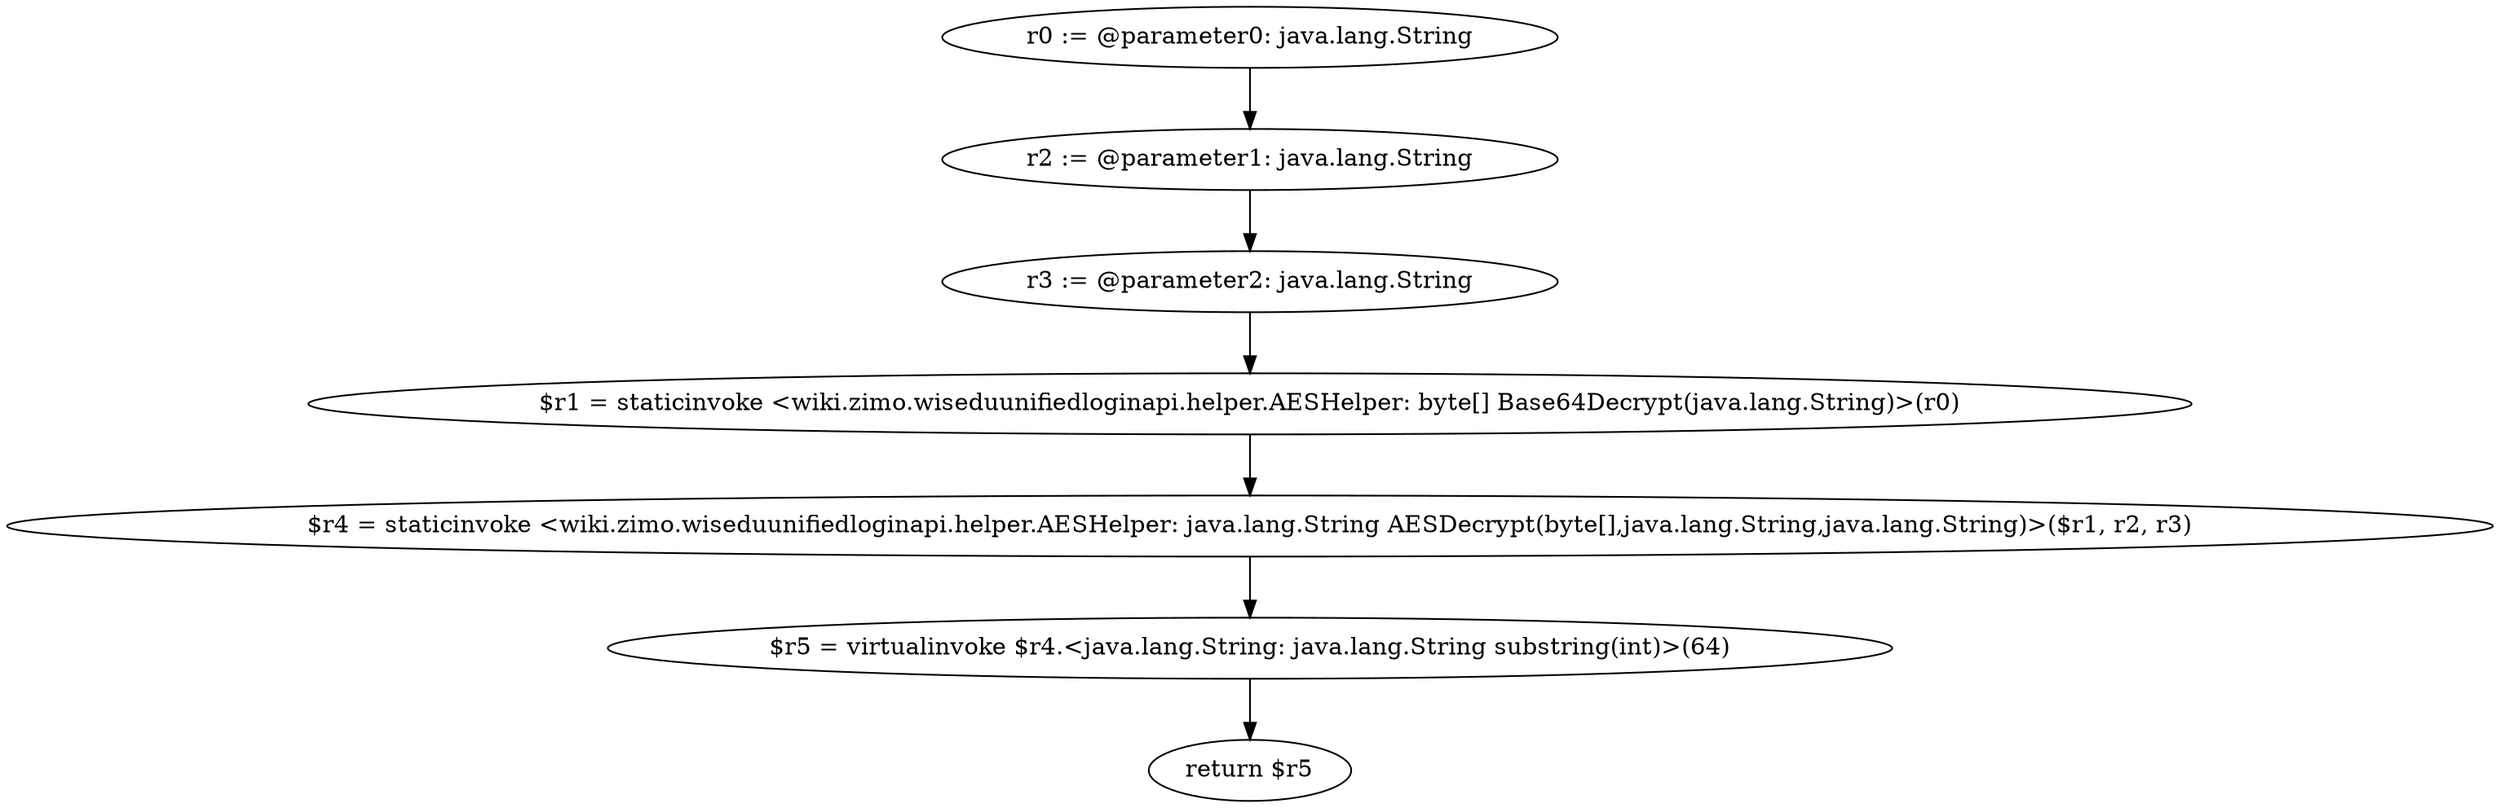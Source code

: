 digraph "unitGraph" {
    "r0 := @parameter0: java.lang.String"
    "r2 := @parameter1: java.lang.String"
    "r3 := @parameter2: java.lang.String"
    "$r1 = staticinvoke <wiki.zimo.wiseduunifiedloginapi.helper.AESHelper: byte[] Base64Decrypt(java.lang.String)>(r0)"
    "$r4 = staticinvoke <wiki.zimo.wiseduunifiedloginapi.helper.AESHelper: java.lang.String AESDecrypt(byte[],java.lang.String,java.lang.String)>($r1, r2, r3)"
    "$r5 = virtualinvoke $r4.<java.lang.String: java.lang.String substring(int)>(64)"
    "return $r5"
    "r0 := @parameter0: java.lang.String"->"r2 := @parameter1: java.lang.String";
    "r2 := @parameter1: java.lang.String"->"r3 := @parameter2: java.lang.String";
    "r3 := @parameter2: java.lang.String"->"$r1 = staticinvoke <wiki.zimo.wiseduunifiedloginapi.helper.AESHelper: byte[] Base64Decrypt(java.lang.String)>(r0)";
    "$r1 = staticinvoke <wiki.zimo.wiseduunifiedloginapi.helper.AESHelper: byte[] Base64Decrypt(java.lang.String)>(r0)"->"$r4 = staticinvoke <wiki.zimo.wiseduunifiedloginapi.helper.AESHelper: java.lang.String AESDecrypt(byte[],java.lang.String,java.lang.String)>($r1, r2, r3)";
    "$r4 = staticinvoke <wiki.zimo.wiseduunifiedloginapi.helper.AESHelper: java.lang.String AESDecrypt(byte[],java.lang.String,java.lang.String)>($r1, r2, r3)"->"$r5 = virtualinvoke $r4.<java.lang.String: java.lang.String substring(int)>(64)";
    "$r5 = virtualinvoke $r4.<java.lang.String: java.lang.String substring(int)>(64)"->"return $r5";
}
